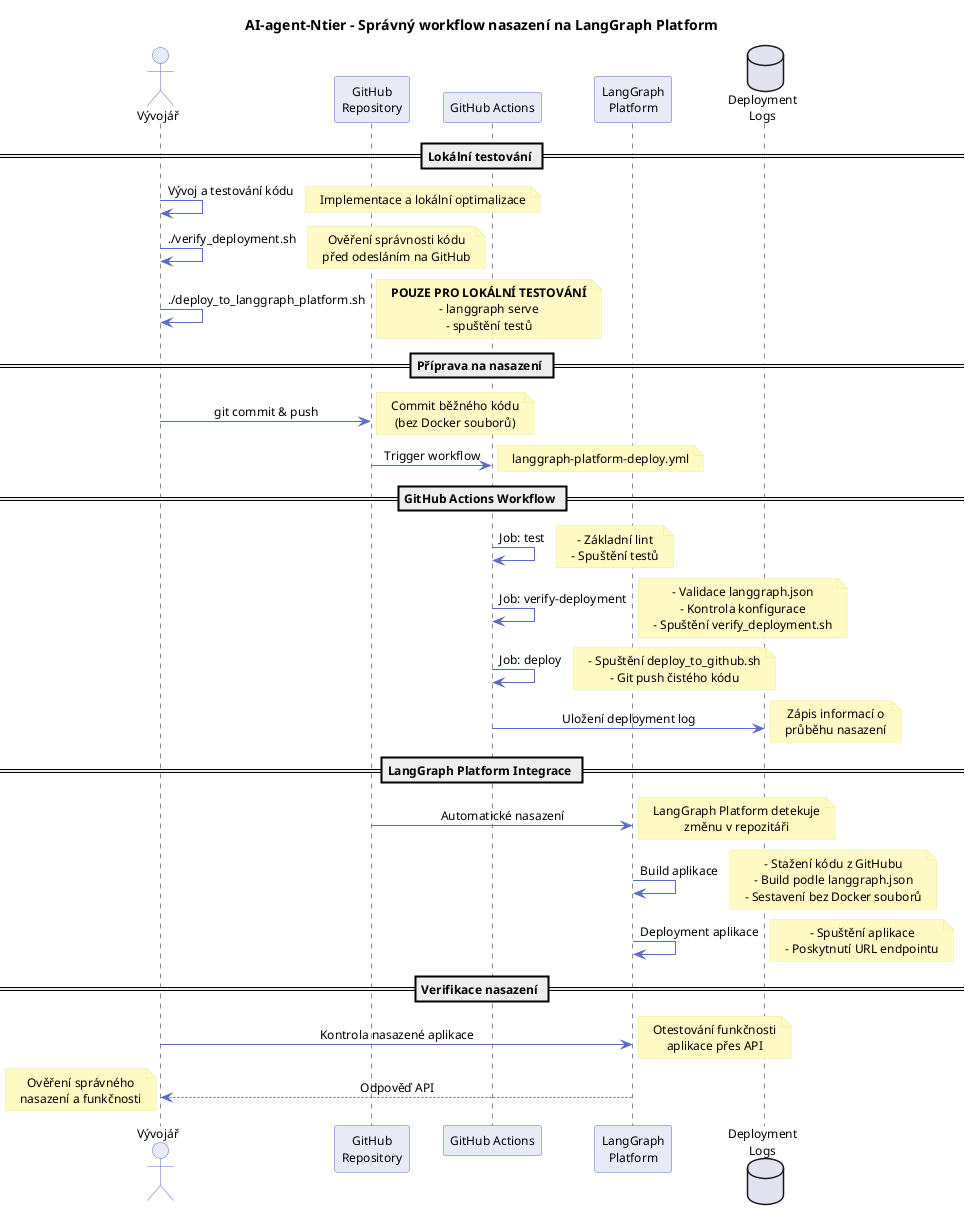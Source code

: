 @startuml "LangGraph-Platform-Deployment-Workflow"
title "AI-agent-Ntier - Správný workflow nasazení na LangGraph Platform"

skinparam {
    DefaultFontName "Arial"
    DefaultFontSize 12
    DefaultTextAlignment center
    BackgroundColor white
    ArrowColor #5C6BC0
    ActorBorderColor #5C6BC0
    LifeLineBorderColor #5C6BC0
    LifeLineBackgroundColor #E8EAF6
    
    ParticipantBorderColor #5C6BC0
    ParticipantBackgroundColor #E8EAF6
    ParticipantFontColor #000000
    
    ActorBackgroundColor #E8EAF6
    
    NoteBackgroundColor #FFF9C4
    NoteBorderColor #E6EE9C
    NoteFontColor #000000
}

actor "Vývojář" as Dev
participant "GitHub\nRepository" as GitHub
participant "GitHub Actions" as Actions
participant "LangGraph\nPlatform" as LangGraph
database "Deployment\nLogs" as Logs

== Lokální testování ==
Dev -> Dev: Vývoj a testování kódu
note right: Implementace a lokální optimalizace 

Dev -> Dev: ./verify_deployment.sh
note right: Ověření správnosti kódu\npřed odesláním na GitHub

Dev -> Dev: ./deploy_to_langgraph_platform.sh
note right: **POUZE PRO LOKÁLNÍ TESTOVÁNÍ**\n- langgraph serve\n- spuštění testů

== Příprava na nasazení ==
Dev -> GitHub: git commit & push
note right: Commit běžného kódu\n(bez Docker souborů)

GitHub -> Actions: Trigger workflow
note right: langgraph-platform-deploy.yml

== GitHub Actions Workflow ==
Actions -> Actions: Job: test
note right: - Základní lint\n- Spuštění testů

Actions -> Actions: Job: verify-deployment
note right: - Validace langgraph.json\n- Kontrola konfigurace\n- Spuštění verify_deployment.sh

Actions -> Actions: Job: deploy
note right: - Spuštění deploy_to_github.sh\n- Git push čistého kódu

Actions -> Logs: Uložení deployment log
note right: Zápis informací o\nprůběhu nasazení

== LangGraph Platform Integrace ==
GitHub -> LangGraph: Automatické nasazení
note right: LangGraph Platform detekuje\nzměnu v repozitáři

LangGraph -> LangGraph: Build aplikace
note right: - Stažení kódu z GitHubu\n- Build podle langgraph.json\n- Sestavení bez Docker souborů

LangGraph -> LangGraph: Deployment aplikace
note right: - Spuštění aplikace\n- Poskytnutí URL endpointu

== Verifikace nasazení ==
Dev -> LangGraph: Kontrola nasazené aplikace
note right: Otestování funkčnosti\naplikace přes API

LangGraph --> Dev: Odpověď API
note left: Ověření správného\nnasazení a funkčnosti

@enduml
